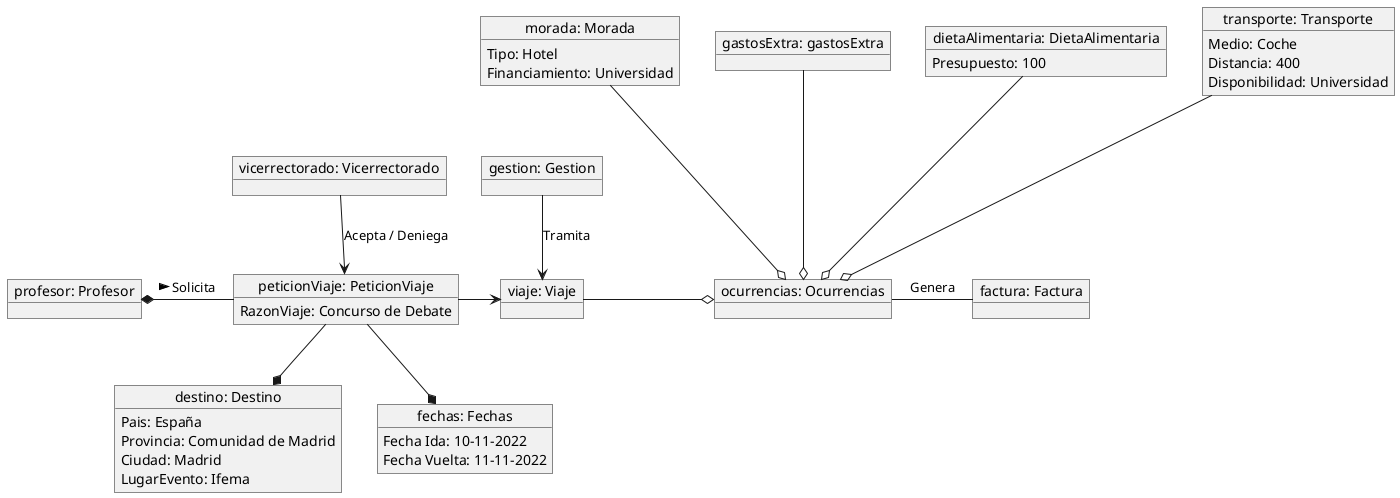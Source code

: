 @startuml
object "viaje: Viaje" as viaje {
}
object "ocurrencias: Ocurrencias" as ocurrencias{
}
object "factura: Factura" as factura{
}
object "dietaAlimentaria: DietaAlimentaria" as dietaAlimentaria{ 
         Presupuesto: 100 
}
object "transporte: Transporte" as transporte{
	Medio: Coche
	Distancia: 400
	Disponibilidad: Universidad
}
object "morada: Morada" as morada{
	Tipo: Hotel
	Financiamiento: Universidad
}
object "gastosExtra: gastosExtra" as gastosExtra{
}
object "gestion: Gestion" as gestion{
}
object "peticionViaje: PeticionViaje" as peticionViaje{
        RazonViaje: Concurso de Debate
}
object "destino: Destino" as destino{
        Pais: España
        Provincia: Comunidad de Madrid
        Ciudad: Madrid    
        LugarEvento: Ifema
}
object "fechas: Fechas" as fechas{
        Fecha Ida: 10-11-2022
        Fecha Vuelta: 11-11-2022
}
object "profesor: Profesor" as profesor{
}
object "vicerrectorado: Vicerrectorado" as vicerrectorado{
}
vicerrectorado --> peticionViaje : Acepta / Deniega
viaje -o ocurrencias
ocurrencias - factura : Genera
dietaAlimentaria ---o ocurrencias
transporte ---o ocurrencias
morada ---o ocurrencias
gastosExtra ---o ocurrencias
gestion --> viaje : Tramita
peticionViaje -> viaje
peticionViaje --* destino
peticionViaje --* fechas
profesor *- peticionViaje : Solicita >
@enduml
